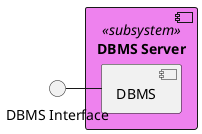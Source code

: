 @startuml

component "DBMS Server" <<subsystem>> #Violet{
    component DBMS
}
interface "DBMS Interface"
[DBMS Interface] - [DBMS]

@enduml
